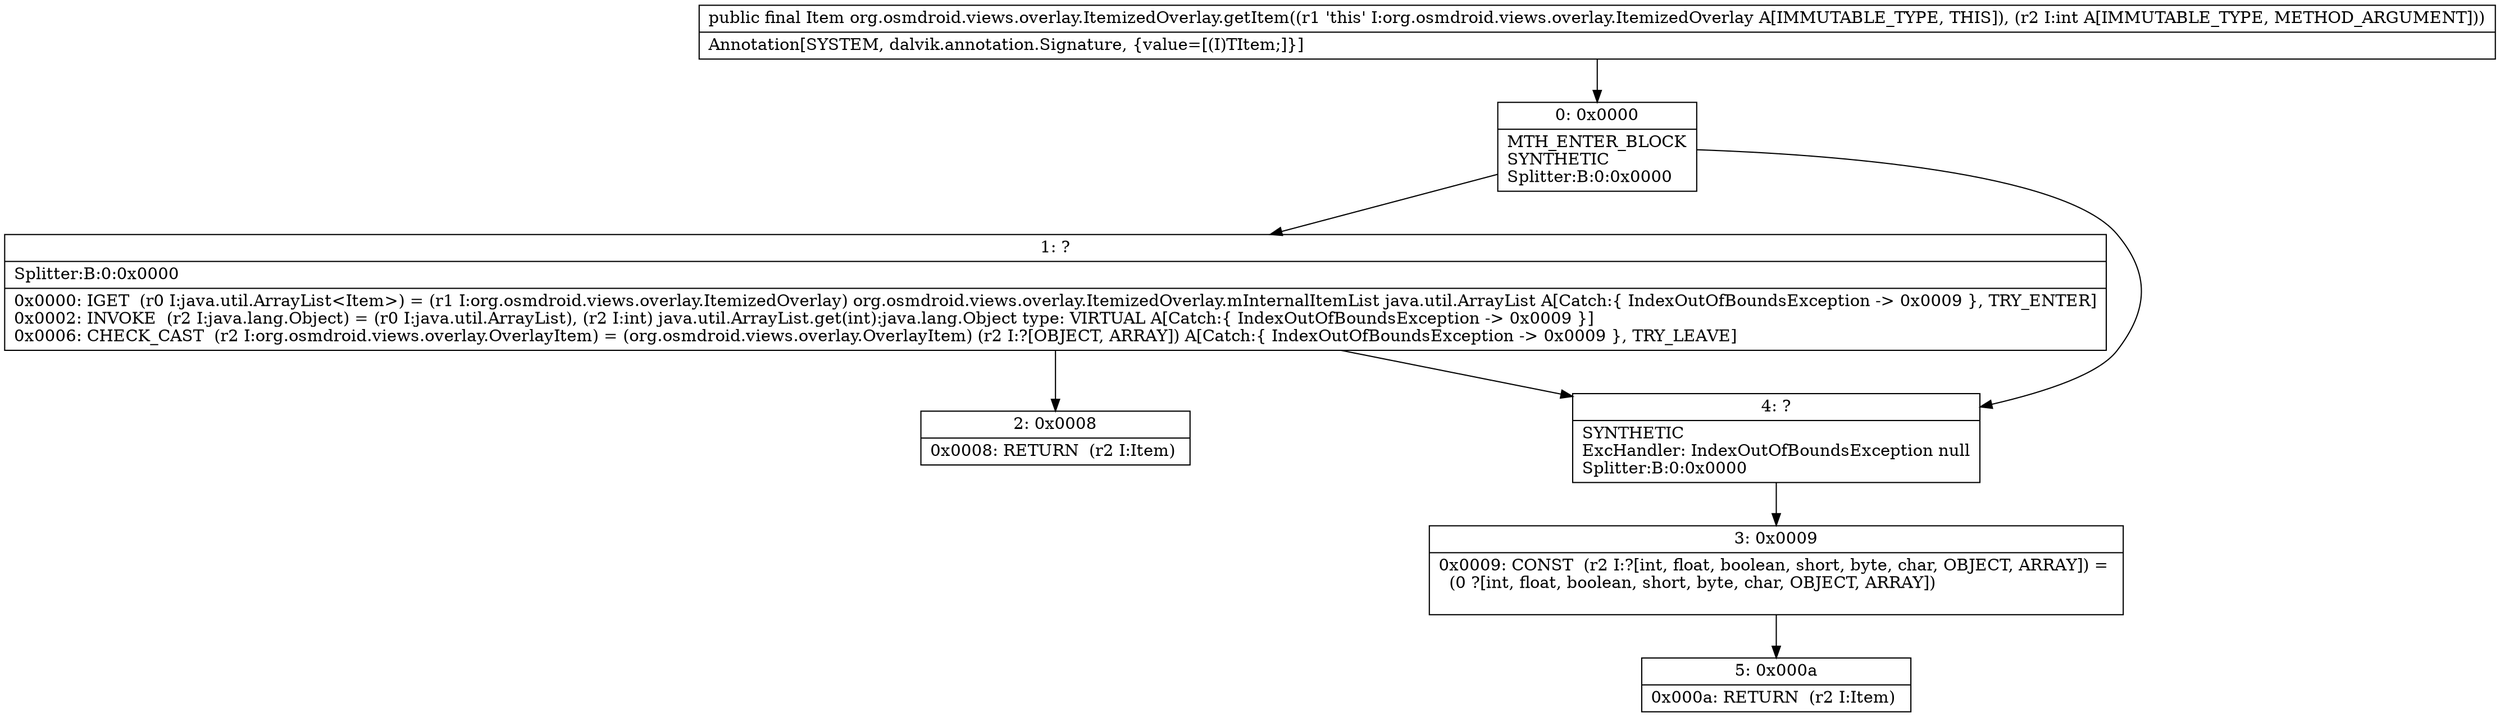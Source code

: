 digraph "CFG fororg.osmdroid.views.overlay.ItemizedOverlay.getItem(I)Lorg\/osmdroid\/views\/overlay\/OverlayItem;" {
Node_0 [shape=record,label="{0\:\ 0x0000|MTH_ENTER_BLOCK\lSYNTHETIC\lSplitter:B:0:0x0000\l}"];
Node_1 [shape=record,label="{1\:\ ?|Splitter:B:0:0x0000\l|0x0000: IGET  (r0 I:java.util.ArrayList\<Item\>) = (r1 I:org.osmdroid.views.overlay.ItemizedOverlay) org.osmdroid.views.overlay.ItemizedOverlay.mInternalItemList java.util.ArrayList A[Catch:\{ IndexOutOfBoundsException \-\> 0x0009 \}, TRY_ENTER]\l0x0002: INVOKE  (r2 I:java.lang.Object) = (r0 I:java.util.ArrayList), (r2 I:int) java.util.ArrayList.get(int):java.lang.Object type: VIRTUAL A[Catch:\{ IndexOutOfBoundsException \-\> 0x0009 \}]\l0x0006: CHECK_CAST  (r2 I:org.osmdroid.views.overlay.OverlayItem) = (org.osmdroid.views.overlay.OverlayItem) (r2 I:?[OBJECT, ARRAY]) A[Catch:\{ IndexOutOfBoundsException \-\> 0x0009 \}, TRY_LEAVE]\l}"];
Node_2 [shape=record,label="{2\:\ 0x0008|0x0008: RETURN  (r2 I:Item) \l}"];
Node_3 [shape=record,label="{3\:\ 0x0009|0x0009: CONST  (r2 I:?[int, float, boolean, short, byte, char, OBJECT, ARRAY]) = \l  (0 ?[int, float, boolean, short, byte, char, OBJECT, ARRAY])\l \l}"];
Node_4 [shape=record,label="{4\:\ ?|SYNTHETIC\lExcHandler: IndexOutOfBoundsException null\lSplitter:B:0:0x0000\l}"];
Node_5 [shape=record,label="{5\:\ 0x000a|0x000a: RETURN  (r2 I:Item) \l}"];
MethodNode[shape=record,label="{public final Item org.osmdroid.views.overlay.ItemizedOverlay.getItem((r1 'this' I:org.osmdroid.views.overlay.ItemizedOverlay A[IMMUTABLE_TYPE, THIS]), (r2 I:int A[IMMUTABLE_TYPE, METHOD_ARGUMENT]))  | Annotation[SYSTEM, dalvik.annotation.Signature, \{value=[(I)TItem;]\}]\l}"];
MethodNode -> Node_0;
Node_0 -> Node_1;
Node_0 -> Node_4;
Node_1 -> Node_2;
Node_1 -> Node_4;
Node_3 -> Node_5;
Node_4 -> Node_3;
}

